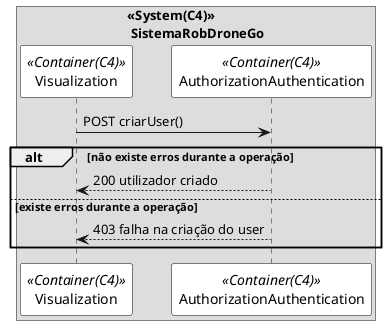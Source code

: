@startuml getPackagingSD

skinparam sequence {
ParticipantBorderColor black
ParticipantBackgroundColor white
}

box "<<System(C4)>>\n SistemaRobDroneGo"
participant Visualization as ui <<Container(C4)>>
participant AuthorizationAuthentication as mdl <<Container(C4)>>
ui -> mdl: POST criarUser()
alt não existe erros durante a operação
mdl --> ui: 200 utilizador criado
else existe erros durante a operação
mdl --> ui: 403 falha na criação do user
end 

end box

@enduml